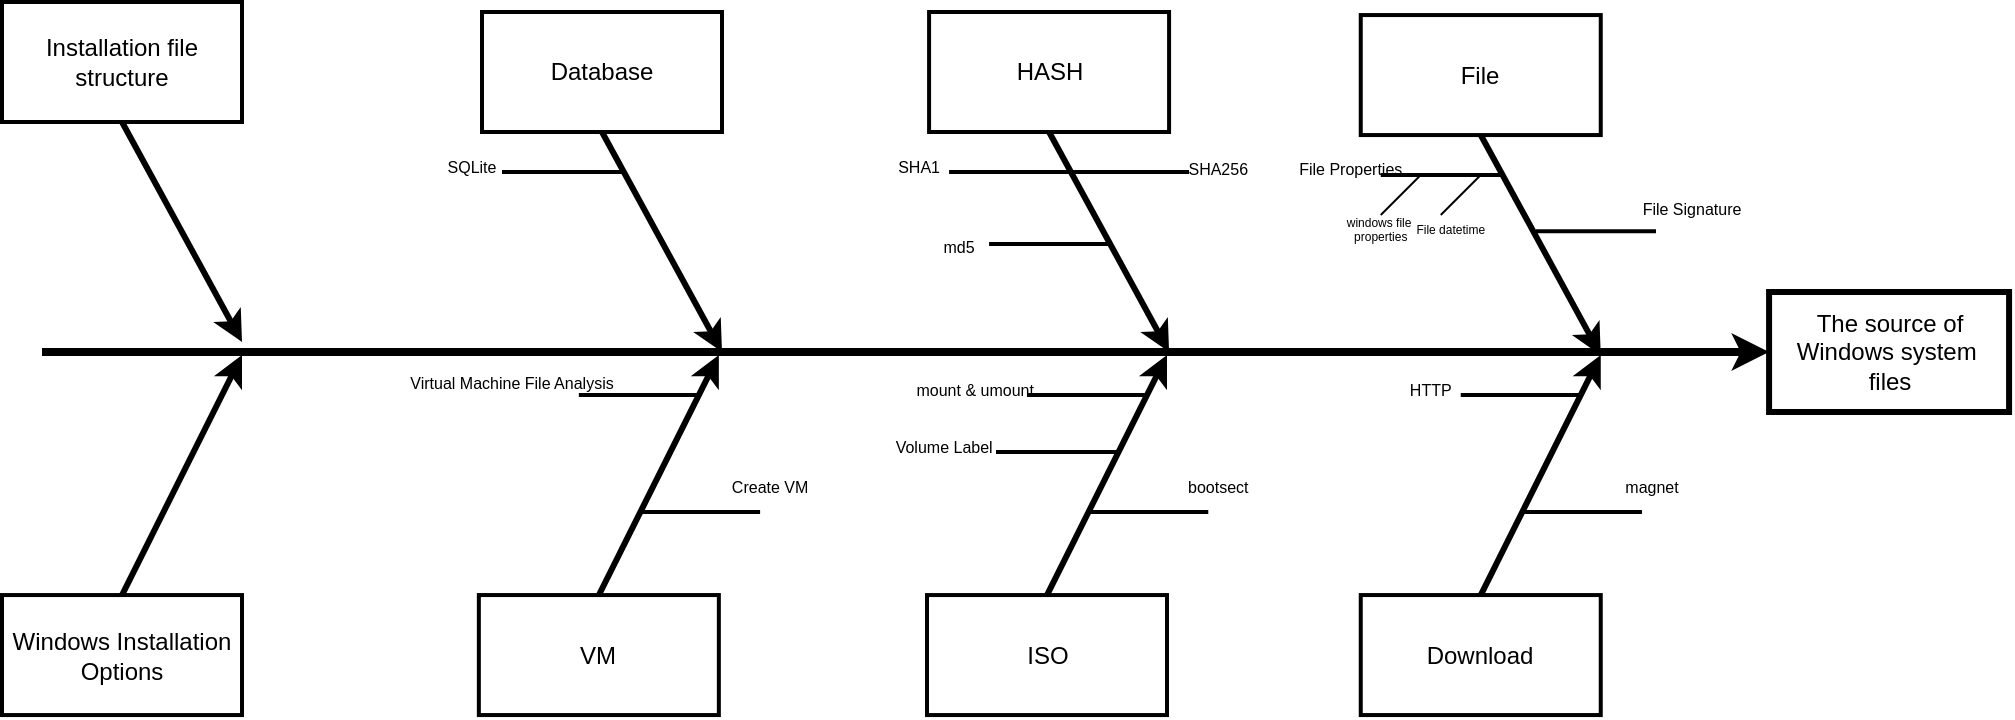 <mxfile version="27.0.9">
  <diagram name="Page-1" id="Lf4-xlnRPHvpIA8p7CIm">
    <mxGraphModel dx="2276" dy="961" grid="1" gridSize="10" guides="1" tooltips="1" connect="1" arrows="1" fold="1" page="1" pageScale="1" pageWidth="850" pageHeight="1100" math="0" shadow="0">
      <root>
        <mxCell id="0" />
        <mxCell id="1" parent="0" />
        <mxCell id="Z_-ggYk-Yy6M99J9T5Hy-8" value="Database" style="whiteSpace=wrap;strokeWidth=2" parent="1" vertex="1">
          <mxGeometry x="40" y="20.0" width="120" height="60" as="geometry" />
        </mxCell>
        <mxCell id="Z_-ggYk-Yy6M99J9T5Hy-10" value="The source of Windows system &#xa;files" style="whiteSpace=wrap;strokeWidth=3" parent="1" vertex="1">
          <mxGeometry x="683.542" y="160.0" width="120" height="60" as="geometry" />
        </mxCell>
        <mxCell id="Z_-ggYk-Yy6M99J9T5Hy-11" value="" style="edgeStyle=none;strokeWidth=4;rounded=0;" parent="1" target="Z_-ggYk-Yy6M99J9T5Hy-10" edge="1">
          <mxGeometry width="100" height="100" relative="1" as="geometry">
            <mxPoint x="-180" y="190" as="sourcePoint" />
            <mxPoint x="243.542" y="140.0" as="targetPoint" />
          </mxGeometry>
        </mxCell>
        <mxCell id="Z_-ggYk-Yy6M99J9T5Hy-12" value="" style="edgeStyle=none;exitX=0.5;exitY=1;strokeWidth=3;rounded=0;" parent="1" source="Z_-ggYk-Yy6M99J9T5Hy-8" edge="1">
          <mxGeometry width="100" height="100" relative="1" as="geometry">
            <mxPoint x="100" y="100.0" as="sourcePoint" />
            <mxPoint x="160" y="190.0" as="targetPoint" />
          </mxGeometry>
        </mxCell>
        <mxCell id="Z_-ggYk-Yy6M99J9T5Hy-14" value="" style="edgeStyle=none;endArrow=none;strokeWidth=2;rounded=0;" parent="1" edge="1">
          <mxGeometry width="100" height="100" relative="1" as="geometry">
            <mxPoint x="50.0" y="100.0" as="sourcePoint" />
            <mxPoint x="110" y="100.0" as="targetPoint" />
          </mxGeometry>
        </mxCell>
        <mxCell id="Z_-ggYk-Yy6M99J9T5Hy-43" value="SQLite" style="text;spacingTop=-5;fontSize=8;align=center;verticalAlign=middle;points=[]" parent="1" vertex="1">
          <mxGeometry x="20" y="90.0" width="30" height="20.0" as="geometry" />
        </mxCell>
        <mxCell id="Z_-ggYk-Yy6M99J9T5Hy-71" value="HASH" style="whiteSpace=wrap;strokeWidth=2" parent="1" vertex="1">
          <mxGeometry x="263.542" y="20" width="120" height="60" as="geometry" />
        </mxCell>
        <mxCell id="Z_-ggYk-Yy6M99J9T5Hy-73" value="" style="edgeStyle=none;exitX=0.5;exitY=1;strokeWidth=3;rounded=0;" parent="1" source="Z_-ggYk-Yy6M99J9T5Hy-71" edge="1">
          <mxGeometry width="100" height="100" relative="1" as="geometry">
            <mxPoint x="323.542" y="100.0" as="sourcePoint" />
            <mxPoint x="383.542" y="190" as="targetPoint" />
          </mxGeometry>
        </mxCell>
        <mxCell id="Z_-ggYk-Yy6M99J9T5Hy-75" value="" style="edgeStyle=none;endArrow=none;strokeWidth=2;rounded=0;" parent="1" edge="1">
          <mxGeometry width="100" height="100" relative="1" as="geometry">
            <mxPoint x="273.542" y="100.0" as="sourcePoint" />
            <mxPoint x="333.542" y="100.0" as="targetPoint" />
          </mxGeometry>
        </mxCell>
        <mxCell id="Z_-ggYk-Yy6M99J9T5Hy-76" value="" style="edgeStyle=none;endArrow=none;strokeWidth=2;rounded=0;" parent="1" edge="1">
          <mxGeometry width="100" height="100" relative="1" as="geometry">
            <mxPoint x="293.542" y="136.0" as="sourcePoint" />
            <mxPoint x="353.542" y="136.0" as="targetPoint" />
          </mxGeometry>
        </mxCell>
        <mxCell id="Z_-ggYk-Yy6M99J9T5Hy-78" value="" style="edgeStyle=none;endArrow=none;strokeWidth=2;rounded=0;" parent="1" edge="1">
          <mxGeometry width="100" height="100" relative="1" as="geometry">
            <mxPoint x="333.542" y="100.0" as="sourcePoint" />
            <mxPoint x="393.542" y="100.0" as="targetPoint" />
          </mxGeometry>
        </mxCell>
        <mxCell id="Z_-ggYk-Yy6M99J9T5Hy-104" value="SHA1" style="text;spacingTop=-5;fontSize=8;align=center;verticalAlign=middle;points=[]" parent="1" vertex="1">
          <mxGeometry x="243.542" y="90.0" width="30" height="20.0" as="geometry" />
        </mxCell>
        <mxCell id="Z_-ggYk-Yy6M99J9T5Hy-105" value="md5" style="text;spacingTop=-5;fontSize=8;align=center;verticalAlign=middle;points=[]" parent="1" vertex="1">
          <mxGeometry x="263.542" y="130.0" width="30" height="20.0" as="geometry" />
        </mxCell>
        <mxCell id="Z_-ggYk-Yy6M99J9T5Hy-126" value="SHA256" style="text;spacingTop=-5;fontSize=8;align=center;verticalAlign=middle;points=[]" parent="1" vertex="1">
          <mxGeometry x="393.125" y="90.972" width="30" height="20.0" as="geometry" />
        </mxCell>
        <mxCell id="Z_-ggYk-Yy6M99J9T5Hy-132" value="File" style="whiteSpace=wrap;strokeWidth=2" parent="1" vertex="1">
          <mxGeometry x="479.375" y="21.528" width="120" height="60" as="geometry" />
        </mxCell>
        <mxCell id="Z_-ggYk-Yy6M99J9T5Hy-133" value="Download" style="whiteSpace=wrap;strokeWidth=2" parent="1" vertex="1">
          <mxGeometry x="479.375" y="311.528" width="120" height="60" as="geometry" />
        </mxCell>
        <mxCell id="Z_-ggYk-Yy6M99J9T5Hy-134" value="" style="edgeStyle=none;exitX=0.5;exitY=1;strokeWidth=3;rounded=0;" parent="1" source="Z_-ggYk-Yy6M99J9T5Hy-132" edge="1">
          <mxGeometry width="100" height="100" relative="1" as="geometry">
            <mxPoint x="539.375" y="101.528" as="sourcePoint" />
            <mxPoint x="599.375" y="191.528" as="targetPoint" />
          </mxGeometry>
        </mxCell>
        <mxCell id="Z_-ggYk-Yy6M99J9T5Hy-135" value="" style="edgeStyle=none;exitX=0.5;exitY=0;strokeWidth=3;rounded=0;" parent="1" edge="1">
          <mxGeometry width="100" height="100" relative="1" as="geometry">
            <mxPoint x="539.375" y="311.528" as="sourcePoint" />
            <mxPoint x="599.375" y="191.528" as="targetPoint" />
          </mxGeometry>
        </mxCell>
        <mxCell id="Z_-ggYk-Yy6M99J9T5Hy-136" value="" style="edgeStyle=none;endArrow=none;strokeWidth=2;rounded=0;" parent="1" edge="1">
          <mxGeometry width="100" height="100" relative="1" as="geometry">
            <mxPoint x="489.375" y="101.528" as="sourcePoint" />
            <mxPoint x="549.375" y="101.528" as="targetPoint" />
          </mxGeometry>
        </mxCell>
        <mxCell id="Z_-ggYk-Yy6M99J9T5Hy-142" value="" style="edgeStyle=none;endArrow=none;strokeWidth=2;rounded=0;" parent="1" edge="1">
          <mxGeometry width="100" height="100" relative="1" as="geometry">
            <mxPoint x="529.375" y="211.528" as="sourcePoint" />
            <mxPoint x="589.375" y="211.528" as="targetPoint" />
          </mxGeometry>
        </mxCell>
        <mxCell id="Z_-ggYk-Yy6M99J9T5Hy-145" value="" style="edgeStyle=none;endArrow=none;strokeWidth=2;rounded=0;" parent="1" edge="1">
          <mxGeometry width="100" height="100" relative="1" as="geometry">
            <mxPoint x="560.005" y="269.998" as="sourcePoint" />
            <mxPoint x="620.005" y="269.998" as="targetPoint" />
          </mxGeometry>
        </mxCell>
        <mxCell id="Z_-ggYk-Yy6M99J9T5Hy-148" value="" style="edgeStyle=none;endArrow=none;rounded=0;" parent="1" edge="1">
          <mxGeometry width="100" height="100" relative="1" as="geometry">
            <mxPoint x="519.375" y="121.528" as="sourcePoint" />
            <mxPoint x="539.375" y="101.528" as="targetPoint" />
          </mxGeometry>
        </mxCell>
        <mxCell id="Z_-ggYk-Yy6M99J9T5Hy-149" value="" style="edgeStyle=none;endArrow=none;rounded=0;" parent="1" edge="1">
          <mxGeometry width="100" height="100" relative="1" as="geometry">
            <mxPoint x="489.375" y="121.528" as="sourcePoint" />
            <mxPoint x="509.375" y="101.528" as="targetPoint" />
          </mxGeometry>
        </mxCell>
        <mxCell id="Z_-ggYk-Yy6M99J9T5Hy-165" value="File Properties" style="text;spacingTop=-5;fontSize=8;align=center;verticalAlign=middle;points=[]" parent="1" vertex="1">
          <mxGeometry x="459.37" y="90" width="30" height="21.53" as="geometry" />
        </mxCell>
        <mxCell id="Z_-ggYk-Yy6M99J9T5Hy-168" value="HTTP" style="text;spacingTop=-5;fontSize=8;align=center;verticalAlign=middle;points=[]" parent="1" vertex="1">
          <mxGeometry x="499.375" y="201.528" width="30" height="20.0" as="geometry" />
        </mxCell>
        <mxCell id="Z_-ggYk-Yy6M99J9T5Hy-171" value="windows file &#xa;properties" style="text;spacingTop=-5;fontSize=6;align=center;verticalAlign=middle;points=[]" parent="1" vertex="1">
          <mxGeometry x="474.375" y="121.528" width="30" height="20.0" as="geometry" />
        </mxCell>
        <mxCell id="Z_-ggYk-Yy6M99J9T5Hy-172" value="File datetime" style="text;spacingTop=-5;fontSize=6;align=center;verticalAlign=middle;points=[]" parent="1" vertex="1">
          <mxGeometry x="509.375" y="121.528" width="30" height="20.0" as="geometry" />
        </mxCell>
        <mxCell id="Z_-ggYk-Yy6M99J9T5Hy-190" value="magnet" style="text;spacingTop=-5;fontSize=8;align=center;verticalAlign=middle;points=[]" parent="1" vertex="1">
          <mxGeometry x="609.998" y="250.0" width="30" height="20.0" as="geometry" />
        </mxCell>
        <mxCell id="Z_-ggYk-Yy6M99J9T5Hy-193" value="ISO" style="whiteSpace=wrap;strokeWidth=2" parent="1" vertex="1">
          <mxGeometry x="262.505" y="311.528" width="120" height="60" as="geometry" />
        </mxCell>
        <mxCell id="Z_-ggYk-Yy6M99J9T5Hy-194" value="" style="edgeStyle=none;exitX=0.5;exitY=0;strokeWidth=3;rounded=0;" parent="1" edge="1">
          <mxGeometry width="100" height="100" relative="1" as="geometry">
            <mxPoint x="322.505" y="311.528" as="sourcePoint" />
            <mxPoint x="382.505" y="191.528" as="targetPoint" />
          </mxGeometry>
        </mxCell>
        <mxCell id="Z_-ggYk-Yy6M99J9T5Hy-195" value="" style="edgeStyle=none;endArrow=none;strokeWidth=2;rounded=0;" parent="1" edge="1">
          <mxGeometry width="100" height="100" relative="1" as="geometry">
            <mxPoint x="312.505" y="211.528" as="sourcePoint" />
            <mxPoint x="372.505" y="211.528" as="targetPoint" />
          </mxGeometry>
        </mxCell>
        <mxCell id="Z_-ggYk-Yy6M99J9T5Hy-196" value="" style="edgeStyle=none;endArrow=none;strokeWidth=2;rounded=0;" parent="1" edge="1">
          <mxGeometry width="100" height="100" relative="1" as="geometry">
            <mxPoint x="343.135" y="269.998" as="sourcePoint" />
            <mxPoint x="403.135" y="269.998" as="targetPoint" />
          </mxGeometry>
        </mxCell>
        <mxCell id="Z_-ggYk-Yy6M99J9T5Hy-197" value="mount &amp; umount" style="text;spacingTop=-5;fontSize=8;align=center;verticalAlign=middle;points=[]" parent="1" vertex="1">
          <mxGeometry x="271.595" y="201.528" width="30" height="20.0" as="geometry" />
        </mxCell>
        <mxCell id="Z_-ggYk-Yy6M99J9T5Hy-198" value="bootsect" style="text;spacingTop=-5;fontSize=8;align=center;verticalAlign=middle;points=[]" parent="1" vertex="1">
          <mxGeometry x="393.128" y="250.0" width="30" height="20.0" as="geometry" />
        </mxCell>
        <mxCell id="Z_-ggYk-Yy6M99J9T5Hy-199" value="" style="edgeStyle=none;endArrow=none;strokeWidth=2;rounded=0;" parent="1" edge="1">
          <mxGeometry width="100" height="100" relative="1" as="geometry">
            <mxPoint x="296.995" y="239.998" as="sourcePoint" />
            <mxPoint x="356.995" y="239.998" as="targetPoint" />
          </mxGeometry>
        </mxCell>
        <mxCell id="Z_-ggYk-Yy6M99J9T5Hy-200" value="Volume Label" style="text;spacingTop=-5;fontSize=8;align=center;verticalAlign=middle;points=[]" parent="1" vertex="1">
          <mxGeometry x="256.085" y="229.998" width="30" height="20.0" as="geometry" />
        </mxCell>
        <mxCell id="Z_-ggYk-Yy6M99J9T5Hy-201" value="" style="edgeStyle=none;endArrow=none;strokeWidth=2;rounded=0;" parent="1" edge="1">
          <mxGeometry width="100" height="100" relative="1" as="geometry">
            <mxPoint x="567.005" y="129.658" as="sourcePoint" />
            <mxPoint x="627.005" y="129.658" as="targetPoint" />
          </mxGeometry>
        </mxCell>
        <mxCell id="Z_-ggYk-Yy6M99J9T5Hy-202" value="File Signature" style="text;spacingTop=-5;fontSize=8;align=center;verticalAlign=middle;points=[]" parent="1" vertex="1">
          <mxGeometry x="630" y="110" width="30" height="21.53" as="geometry" />
        </mxCell>
        <mxCell id="Z_-ggYk-Yy6M99J9T5Hy-203" value="VM" style="whiteSpace=wrap;strokeWidth=2" parent="1" vertex="1">
          <mxGeometry x="38.425" y="311.528" width="120" height="60" as="geometry" />
        </mxCell>
        <mxCell id="Z_-ggYk-Yy6M99J9T5Hy-204" value="" style="edgeStyle=none;exitX=0.5;exitY=0;strokeWidth=3;rounded=0;" parent="1" edge="1">
          <mxGeometry width="100" height="100" relative="1" as="geometry">
            <mxPoint x="98.425" y="311.528" as="sourcePoint" />
            <mxPoint x="158.425" y="191.528" as="targetPoint" />
          </mxGeometry>
        </mxCell>
        <mxCell id="Z_-ggYk-Yy6M99J9T5Hy-205" value="" style="edgeStyle=none;endArrow=none;strokeWidth=2;rounded=0;" parent="1" edge="1">
          <mxGeometry width="100" height="100" relative="1" as="geometry">
            <mxPoint x="88.425" y="211.528" as="sourcePoint" />
            <mxPoint x="148.425" y="211.528" as="targetPoint" />
          </mxGeometry>
        </mxCell>
        <mxCell id="Z_-ggYk-Yy6M99J9T5Hy-206" value="" style="edgeStyle=none;endArrow=none;strokeWidth=2;rounded=0;" parent="1" edge="1">
          <mxGeometry width="100" height="100" relative="1" as="geometry">
            <mxPoint x="119.055" y="269.998" as="sourcePoint" />
            <mxPoint x="179.055" y="269.998" as="targetPoint" />
          </mxGeometry>
        </mxCell>
        <mxCell id="Z_-ggYk-Yy6M99J9T5Hy-207" value="Virtual Machine File Analysis" style="text;spacingTop=-5;fontSize=8;align=center;verticalAlign=middle;points=[]" parent="1" vertex="1">
          <mxGeometry x="40.005" y="197.998" width="30" height="20.0" as="geometry" />
        </mxCell>
        <mxCell id="Z_-ggYk-Yy6M99J9T5Hy-208" value="Create VM" style="text;spacingTop=-5;fontSize=8;align=center;verticalAlign=middle;points=[]" parent="1" vertex="1">
          <mxGeometry x="169.048" y="250.0" width="30" height="20.0" as="geometry" />
        </mxCell>
        <mxCell id="Z_-ggYk-Yy6M99J9T5Hy-211" value="Windows Installation Options" style="whiteSpace=wrap;strokeWidth=2" parent="1" vertex="1">
          <mxGeometry x="-199.995" y="311.528" width="120" height="60" as="geometry" />
        </mxCell>
        <mxCell id="Z_-ggYk-Yy6M99J9T5Hy-212" value="" style="edgeStyle=none;exitX=0.5;exitY=0;strokeWidth=3;rounded=0;" parent="1" edge="1">
          <mxGeometry width="100" height="100" relative="1" as="geometry">
            <mxPoint x="-139.995" y="311.528" as="sourcePoint" />
            <mxPoint x="-79.995" y="191.528" as="targetPoint" />
          </mxGeometry>
        </mxCell>
        <mxCell id="HD83HEos1BkCNfHUXJnc-1" value="Installation file structure" style="whiteSpace=wrap;strokeWidth=2" vertex="1" parent="1">
          <mxGeometry x="-200" y="15.0" width="120" height="60" as="geometry" />
        </mxCell>
        <mxCell id="HD83HEos1BkCNfHUXJnc-2" value="" style="edgeStyle=none;exitX=0.5;exitY=1;strokeWidth=3;rounded=0;" edge="1" source="HD83HEos1BkCNfHUXJnc-1" parent="1">
          <mxGeometry width="100" height="100" relative="1" as="geometry">
            <mxPoint x="-140" y="95.0" as="sourcePoint" />
            <mxPoint x="-80" y="185.0" as="targetPoint" />
          </mxGeometry>
        </mxCell>
      </root>
    </mxGraphModel>
  </diagram>
</mxfile>
